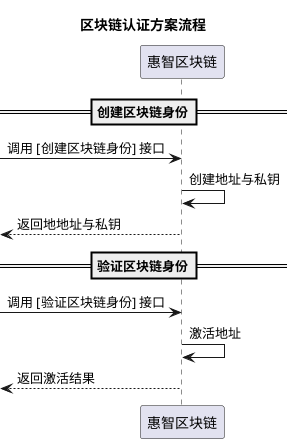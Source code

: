 @startUML
title 区块链认证方案流程
participant 惠智区块链 as hz
==创建区块链身份==
-> hz: 调用 [创建区块链身份] 接口
hz -> hz: 创建地址与私钥
<-- hz: 返回地地址与私钥
==验证区块链身份==
-> hz: 调用 [验证区块链身份] 接口
hz -> hz: 激活地址
<-- hz: 返回激活结果
@endUML